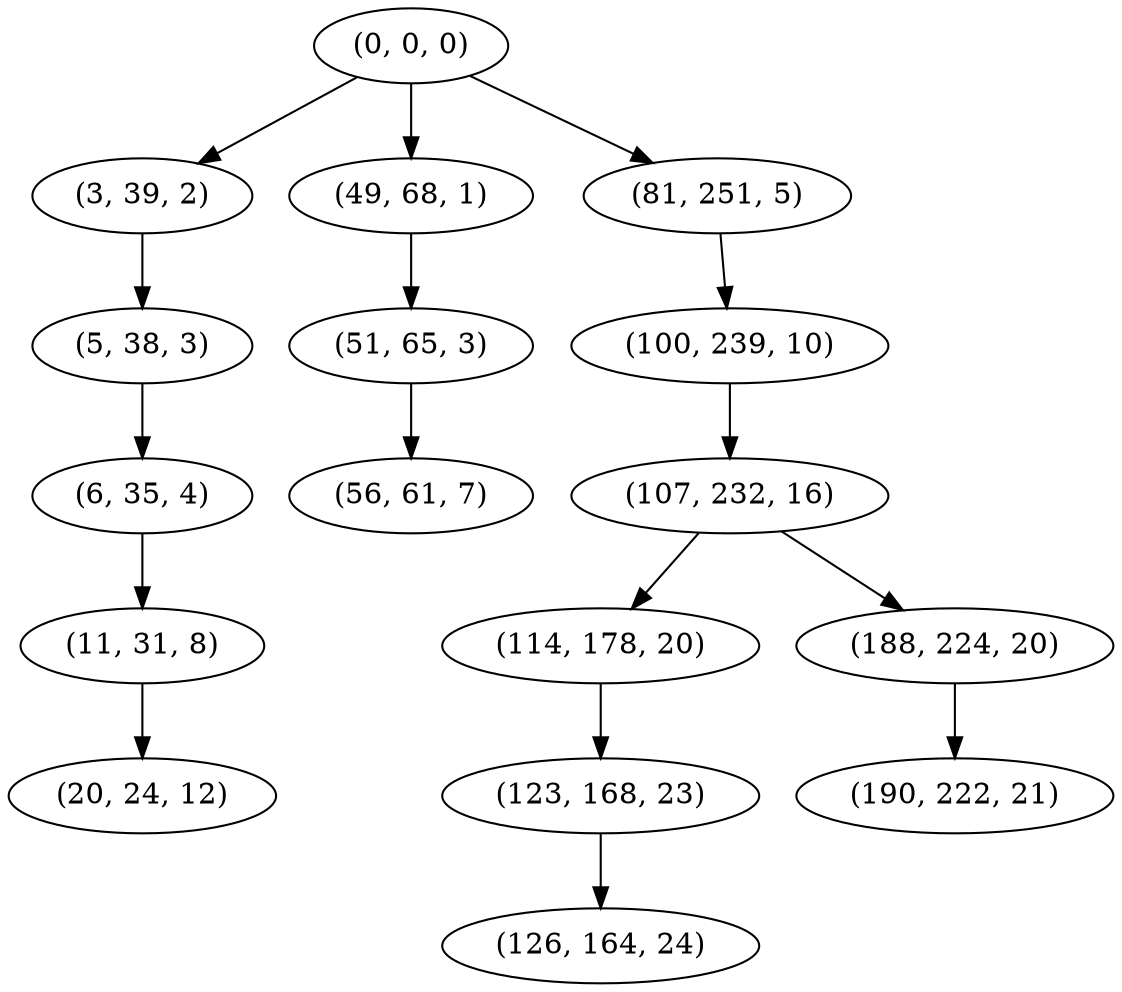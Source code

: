 digraph tree {
    "(0, 0, 0)";
    "(3, 39, 2)";
    "(5, 38, 3)";
    "(6, 35, 4)";
    "(11, 31, 8)";
    "(20, 24, 12)";
    "(49, 68, 1)";
    "(51, 65, 3)";
    "(56, 61, 7)";
    "(81, 251, 5)";
    "(100, 239, 10)";
    "(107, 232, 16)";
    "(114, 178, 20)";
    "(123, 168, 23)";
    "(126, 164, 24)";
    "(188, 224, 20)";
    "(190, 222, 21)";
    "(0, 0, 0)" -> "(3, 39, 2)";
    "(0, 0, 0)" -> "(49, 68, 1)";
    "(0, 0, 0)" -> "(81, 251, 5)";
    "(3, 39, 2)" -> "(5, 38, 3)";
    "(5, 38, 3)" -> "(6, 35, 4)";
    "(6, 35, 4)" -> "(11, 31, 8)";
    "(11, 31, 8)" -> "(20, 24, 12)";
    "(49, 68, 1)" -> "(51, 65, 3)";
    "(51, 65, 3)" -> "(56, 61, 7)";
    "(81, 251, 5)" -> "(100, 239, 10)";
    "(100, 239, 10)" -> "(107, 232, 16)";
    "(107, 232, 16)" -> "(114, 178, 20)";
    "(107, 232, 16)" -> "(188, 224, 20)";
    "(114, 178, 20)" -> "(123, 168, 23)";
    "(123, 168, 23)" -> "(126, 164, 24)";
    "(188, 224, 20)" -> "(190, 222, 21)";
}
